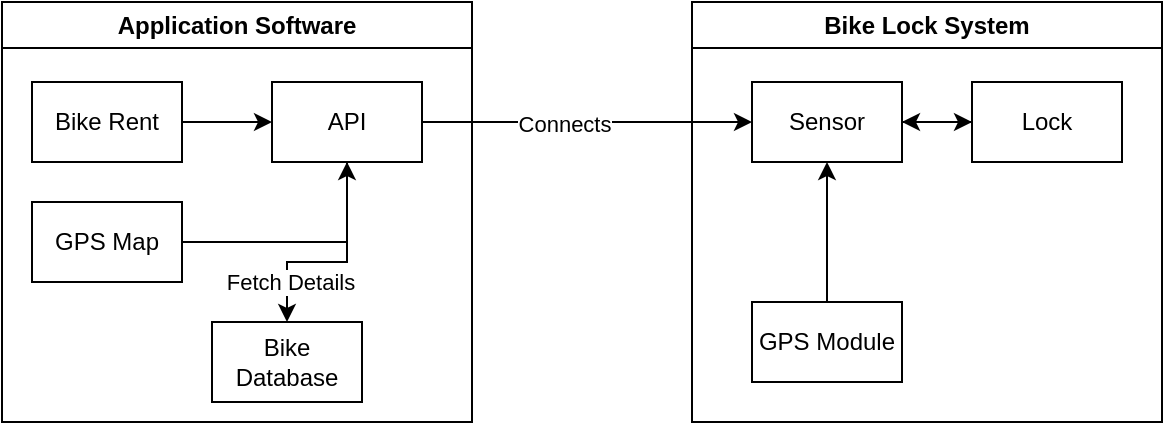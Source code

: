 <mxfile version="24.7.8">
  <diagram name="Page-1" id="WxPb5rl1i4_D-ZI9Svyz">
    <mxGraphModel dx="724" dy="415" grid="1" gridSize="10" guides="1" tooltips="1" connect="1" arrows="1" fold="1" page="1" pageScale="1" pageWidth="850" pageHeight="1100" math="0" shadow="0">
      <root>
        <mxCell id="0" />
        <mxCell id="1" parent="0" />
        <mxCell id="M08fmjbN8xa0wJ7wa65Q-1" value="Application Software" style="swimlane;whiteSpace=wrap;html=1;startSize=23;" vertex="1" parent="1">
          <mxGeometry x="125" y="110" width="235" height="210" as="geometry" />
        </mxCell>
        <mxCell id="M08fmjbN8xa0wJ7wa65Q-20" style="edgeStyle=orthogonalEdgeStyle;rounded=0;orthogonalLoop=1;jettySize=auto;html=1;entryX=0.5;entryY=0;entryDx=0;entryDy=0;" edge="1" parent="M08fmjbN8xa0wJ7wa65Q-1" source="M08fmjbN8xa0wJ7wa65Q-3" target="M08fmjbN8xa0wJ7wa65Q-10">
          <mxGeometry relative="1" as="geometry">
            <Array as="points">
              <mxPoint x="173" y="130" />
              <mxPoint x="143" y="130" />
            </Array>
          </mxGeometry>
        </mxCell>
        <mxCell id="M08fmjbN8xa0wJ7wa65Q-21" value="Fetch Details" style="edgeLabel;html=1;align=center;verticalAlign=middle;resizable=0;points=[];" vertex="1" connectable="0" parent="M08fmjbN8xa0wJ7wa65Q-20">
          <mxGeometry x="0.629" y="1" relative="1" as="geometry">
            <mxPoint as="offset" />
          </mxGeometry>
        </mxCell>
        <mxCell id="M08fmjbN8xa0wJ7wa65Q-3" value="API" style="rounded=0;whiteSpace=wrap;html=1;" vertex="1" parent="M08fmjbN8xa0wJ7wa65Q-1">
          <mxGeometry x="135" y="40" width="75" height="40" as="geometry" />
        </mxCell>
        <mxCell id="M08fmjbN8xa0wJ7wa65Q-7" style="edgeStyle=orthogonalEdgeStyle;rounded=0;orthogonalLoop=1;jettySize=auto;html=1;exitX=1;exitY=0.5;exitDx=0;exitDy=0;entryX=0;entryY=0.5;entryDx=0;entryDy=0;" edge="1" parent="M08fmjbN8xa0wJ7wa65Q-1" source="M08fmjbN8xa0wJ7wa65Q-4" target="M08fmjbN8xa0wJ7wa65Q-3">
          <mxGeometry relative="1" as="geometry" />
        </mxCell>
        <mxCell id="M08fmjbN8xa0wJ7wa65Q-4" value="Bike Rent" style="rounded=0;whiteSpace=wrap;html=1;" vertex="1" parent="M08fmjbN8xa0wJ7wa65Q-1">
          <mxGeometry x="15" y="40" width="75" height="40" as="geometry" />
        </mxCell>
        <mxCell id="M08fmjbN8xa0wJ7wa65Q-9" style="edgeStyle=orthogonalEdgeStyle;rounded=0;orthogonalLoop=1;jettySize=auto;html=1;entryX=0.5;entryY=1;entryDx=0;entryDy=0;" edge="1" parent="M08fmjbN8xa0wJ7wa65Q-1" source="M08fmjbN8xa0wJ7wa65Q-8" target="M08fmjbN8xa0wJ7wa65Q-3">
          <mxGeometry relative="1" as="geometry" />
        </mxCell>
        <mxCell id="M08fmjbN8xa0wJ7wa65Q-8" value="GPS Map" style="rounded=0;whiteSpace=wrap;html=1;" vertex="1" parent="M08fmjbN8xa0wJ7wa65Q-1">
          <mxGeometry x="15" y="100" width="75" height="40" as="geometry" />
        </mxCell>
        <mxCell id="M08fmjbN8xa0wJ7wa65Q-10" value="Bike Database" style="rounded=0;whiteSpace=wrap;html=1;" vertex="1" parent="M08fmjbN8xa0wJ7wa65Q-1">
          <mxGeometry x="105" y="160" width="75" height="40" as="geometry" />
        </mxCell>
        <mxCell id="M08fmjbN8xa0wJ7wa65Q-2" value="Bike Lock System" style="swimlane;whiteSpace=wrap;html=1;startSize=23;" vertex="1" parent="1">
          <mxGeometry x="470" y="110" width="235" height="210" as="geometry" />
        </mxCell>
        <mxCell id="M08fmjbN8xa0wJ7wa65Q-14" style="edgeStyle=orthogonalEdgeStyle;rounded=0;orthogonalLoop=1;jettySize=auto;html=1;entryX=0;entryY=0.5;entryDx=0;entryDy=0;" edge="1" parent="M08fmjbN8xa0wJ7wa65Q-2" source="M08fmjbN8xa0wJ7wa65Q-12" target="M08fmjbN8xa0wJ7wa65Q-13">
          <mxGeometry relative="1" as="geometry" />
        </mxCell>
        <mxCell id="M08fmjbN8xa0wJ7wa65Q-12" value="Sensor" style="rounded=0;whiteSpace=wrap;html=1;" vertex="1" parent="M08fmjbN8xa0wJ7wa65Q-2">
          <mxGeometry x="30" y="40" width="75" height="40" as="geometry" />
        </mxCell>
        <mxCell id="M08fmjbN8xa0wJ7wa65Q-15" style="edgeStyle=orthogonalEdgeStyle;rounded=0;orthogonalLoop=1;jettySize=auto;html=1;" edge="1" parent="M08fmjbN8xa0wJ7wa65Q-2" source="M08fmjbN8xa0wJ7wa65Q-13" target="M08fmjbN8xa0wJ7wa65Q-12">
          <mxGeometry relative="1" as="geometry" />
        </mxCell>
        <mxCell id="M08fmjbN8xa0wJ7wa65Q-13" value="Lock" style="rounded=0;whiteSpace=wrap;html=1;" vertex="1" parent="M08fmjbN8xa0wJ7wa65Q-2">
          <mxGeometry x="140" y="40" width="75" height="40" as="geometry" />
        </mxCell>
        <mxCell id="M08fmjbN8xa0wJ7wa65Q-17" value="" style="edgeStyle=orthogonalEdgeStyle;rounded=0;orthogonalLoop=1;jettySize=auto;html=1;" edge="1" parent="M08fmjbN8xa0wJ7wa65Q-2" source="M08fmjbN8xa0wJ7wa65Q-16" target="M08fmjbN8xa0wJ7wa65Q-12">
          <mxGeometry relative="1" as="geometry" />
        </mxCell>
        <mxCell id="M08fmjbN8xa0wJ7wa65Q-16" value="GPS Module" style="rounded=0;whiteSpace=wrap;html=1;" vertex="1" parent="M08fmjbN8xa0wJ7wa65Q-2">
          <mxGeometry x="30" y="150" width="75" height="40" as="geometry" />
        </mxCell>
        <mxCell id="M08fmjbN8xa0wJ7wa65Q-5" style="edgeStyle=orthogonalEdgeStyle;rounded=0;orthogonalLoop=1;jettySize=auto;html=1;entryX=0;entryY=0.5;entryDx=0;entryDy=0;" edge="1" parent="1" source="M08fmjbN8xa0wJ7wa65Q-3" target="M08fmjbN8xa0wJ7wa65Q-12">
          <mxGeometry relative="1" as="geometry">
            <mxPoint x="470" y="170" as="targetPoint" />
          </mxGeometry>
        </mxCell>
        <mxCell id="M08fmjbN8xa0wJ7wa65Q-6" value="Connects" style="edgeLabel;html=1;align=center;verticalAlign=middle;resizable=0;points=[];" vertex="1" connectable="0" parent="M08fmjbN8xa0wJ7wa65Q-5">
          <mxGeometry x="-0.142" y="-1" relative="1" as="geometry">
            <mxPoint as="offset" />
          </mxGeometry>
        </mxCell>
      </root>
    </mxGraphModel>
  </diagram>
</mxfile>
